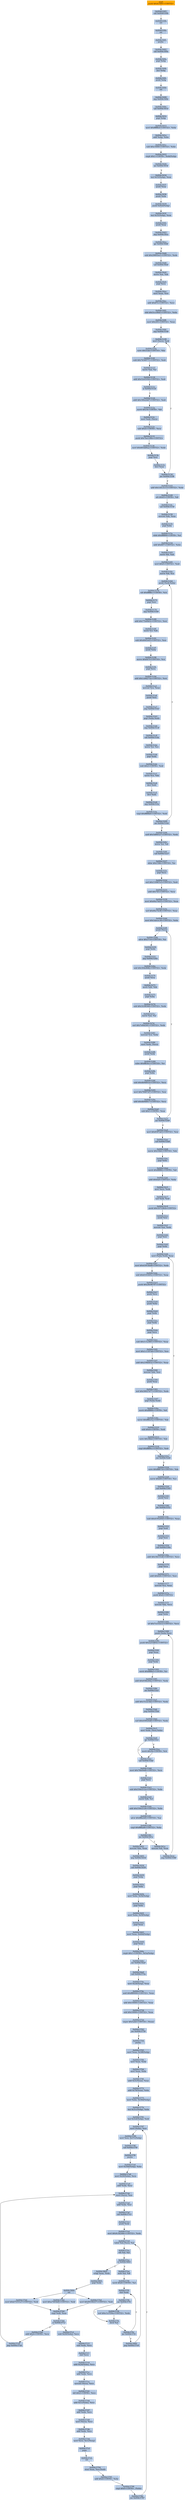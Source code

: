 digraph G {
node[shape=rectangle,style=filled,fillcolor=lightsteelblue,color=lightsteelblue]
bgcolor="transparent"
a0x00401000pushl_0x4c5001UINT32[label="start\npushl $0x4c5001<UINT32>",color="lightgrey",fillcolor="orange"];
a0x00401005call_0x0040100b[label="0x00401005\ncall 0x0040100b"];
a0x0040100bret[label="0x0040100b\nret"];
a0x0040100aret[label="0x0040100a\nret"];
a0x004c5001pusha_[label="0x004c5001\npusha "];
a0x004c5002call_0x004c500a[label="0x004c5002\ncall 0x004c500a"];
a0x004c500apopl_ebp[label="0x004c500a\npopl %ebp"];
a0x004c500bincl_ebp[label="0x004c500b\nincl %ebp"];
a0x004c500cpushl_ebp[label="0x004c500c\npushl %ebp"];
a0x004c500dret[label="0x004c500d\nret"];
a0x004c5008jmp_0x004c500e[label="0x004c5008\njmp 0x004c500e"];
a0x004c500ecall_0x004c5014[label="0x004c500e\ncall 0x004c5014"];
a0x004c5014popl_ebp[label="0x004c5014\npopl %ebp"];
a0x004c5015movl_0xffffffedUINT32_ebx[label="0x004c5015\nmovl $0xffffffed<UINT32>, %ebx"];
a0x004c501aaddl_ebp_ebx[label="0x004c501a\naddl %ebp, %ebx"];
a0x004c501csubl_0xc5000UINT32_ebx[label="0x004c501c\nsubl $0xc5000<UINT32>, %ebx"];
a0x004c5022cmpb_0x1UINT8_0x4debp_[label="0x004c5022\ncmpb $0x1<UINT8>, 0x4d(%ebp)"];
a0x004c5026jne_0x004c5034[label="0x004c5026\njne 0x004c5034"];
a0x004c5034leal_0x53ebp__eax[label="0x004c5034\nleal 0x53(%ebp), %eax"];
a0x004c5037pushl_eax[label="0x004c5037\npushl %eax"];
a0x004c5038pushl_ebx[label="0x004c5038\npushl %ebx"];
a0x004c5039pushl_0x9edebp_[label="0x004c5039\npushl 0x9ed(%ebp)"];
a0x004c503fleal_0x35ebp__eax[label="0x004c503f\nleal 0x35(%ebp), %eax"];
a0x004c5042pushl_eax[label="0x004c5042\npushl %eax"];
a0x004c5043jmp_0x004c50ca[label="0x004c5043\njmp 0x004c50ca"];
a0x004c50cajge_0x004c50d6[label="0x004c50ca\njge 0x004c50d6"];
a0x004c50d0subl_0x29893ee1UINT32_edx[label="0x004c50d0\nsubl $0x29893ee1<UINT32>, %edx"];
a0x004c50d6call_0x004c50e6[label="0x004c50d6\ncall 0x004c50e6"];
a0x004c50e6movw_ax_dx[label="0x004c50e6\nmovw %ax, %dx"];
a0x004c50e9popl_ecx[label="0x004c50e9\npopl %ecx"];
a0x004c50eamovl_eax_esi[label="0x004c50ea\nmovl %eax, %esi"];
a0x004c50ecaddl_0x87eUINT32_ecx[label="0x004c50ec\naddl $0x87e<UINT32>, %ecx"];
a0x004c50f2sbbl_0x5ccc0645UINT32_ebx[label="0x004c50f2\nsbbl $0x5ccc0645<UINT32>, %ebx"];
a0x004c50f8movl_0x205UINT32_eax[label="0x004c50f8\nmovl $0x205<UINT32>, %eax"];
a0x004c50fdjmp_0x004c5108[label="0x004c50fd\njmp 0x004c5108"];
a0x004c5108movl_ecx__edi[label="0x004c5108\nmovl (%ecx), %edi"];
a0x004c510axorw_0x5cbbUINT16_bx[label="0x004c510a\nxorw $0x5cbb<UINT16>, %bx"];
a0x004c510fsubl_0x74349771UINT32_edi[label="0x004c510f\nsubl $0x74349771<UINT32>, %edi"];
a0x004c5115movw_ax_si[label="0x004c5115\nmovw %ax, %si"];
a0x004c5118addl_0x52ef1956UINT32_edi[label="0x004c5118\naddl $0x52ef1956<UINT32>, %edi"];
a0x004c511ejs_0x004c5124[label="0x004c511e\njs 0x004c5124"];
a0x004c5124addl_0x180a2dd7UINT32_edi[label="0x004c5124\naddl $0x180a2dd7<UINT32>, %edi"];
a0x004c512amovb_0x34UINT8_bl[label="0x004c512a\nmovb $0x34<UINT8>, %bl"];
a0x004c512cmovl_edi_ecx_[label="0x004c512c\nmovl %edi, (%ecx)"];
a0x004c512esubl_0x4UINT8_ecx[label="0x004c512e\nsubl $0x4<UINT8>, %ecx"];
a0x004c5131pushl_0x7ba1c89eUINT32[label="0x004c5131\npushl $0x7ba1c89e<UINT32>"];
a0x004c5136movl_0x665dd0aaUINT32_edx[label="0x004c5136\nmovl $0x665dd0aa<UINT32>, %edx"];
a0x004c513bpopl_esi[label="0x004c513b\npopl %esi"];
a0x004c513cdecl_eax[label="0x004c513c\ndecl %eax"];
a0x004c513djne_0x004c5108[label="0x004c513d\njne 0x004c5108"];
a0x004c5143addl_0x1d5c3c13UINT32_edx[label="0x004c5143\naddl $0x1d5c3c13<UINT32>, %edx"];
a0x004c5149orb_0x63UINT8_dl[label="0x004c5149\norb $0x63<UINT8>, %dl"];
a0x004c514ccall_0x004c5156[label="0x004c514c\ncall 0x004c5156"];
a0x004c5156movzwl_dx_eax[label="0x004c5156\nmovzwl %dx, %eax"];
a0x004c5159popl_ebx[label="0x004c5159\npopl %ebx"];
a0x004c515asbbb_0xffffff90UINT8_al[label="0x004c515a\nsbbb $0xffffff90<UINT8>, %al"];
a0x004c515daddl_0x807UINT32_ebx[label="0x004c515d\naddl $0x807<UINT32>, %ebx"];
a0x004c5163movb_bl_ah[label="0x004c5163\nmovb %bl, %ah"];
a0x004c5165movl_0x0UINT32_edi[label="0x004c5165\nmovl $0x0<UINT32>, %edi"];
a0x004c516amovw_di_cx[label="0x004c516a\nmovw %di, %cx"];
a0x004c516dpushl_ediebx_[label="0x004c516d\npushl (%edi,%ebx)"];
a0x004c5170orb_0xffffffecUINT8_ch[label="0x004c5170\norb $0xffffffec<UINT8>, %ch"];
a0x004c5173popl_esi[label="0x004c5173\npopl %esi"];
a0x004c5174jmp_0x004c5189[label="0x004c5174\njmp 0x004c5189"];
a0x004c5189addl_0x77b49b5cUINT32_esi[label="0x004c5189\naddl $0x77b49b5c<UINT32>, %esi"];
a0x004c518fmovb_cl_dh[label="0x004c518f\nmovb %cl, %dh"];
a0x004c5191subl_0x4645e65UINT32_esi[label="0x004c5191\nsubl $0x4645e65<UINT32>, %esi"];
a0x004c5197pushl_ebx[label="0x004c5197\npushl %ebx"];
a0x004c5198movw_0x647fUINT16_cx[label="0x004c5198\nmovw $0x647f<UINT16>, %cx"];
a0x004c519cpopl_ecx[label="0x004c519c\npopl %ecx"];
a0x004c519daddl_0x1a9d273aUINT32_esi[label="0x004c519d\naddl $0x1a9d273a<UINT32>, %esi"];
a0x004c51a3movswl_cx_eax[label="0x004c51a3\nmovswl %cx, %eax"];
a0x004c51a6pushl_esi[label="0x004c51a6\npushl %esi"];
a0x004c51a7jmp_0x004c51b3[label="0x004c51a7\njmp 0x004c51b3"];
a0x004c51b3popl_ebxedi_[label="0x004c51b3\npopl (%ebx,%edi)"];
a0x004c51b6jmp_0x004c51c8[label="0x004c51b6\njmp 0x004c51c8"];
a0x004c51c8call_0x004c51da[label="0x004c51c8\ncall 0x004c51da"];
a0x004c51damovw_si_cx[label="0x004c51da\nmovw %si, %cx"];
a0x004c51ddpopl_edx[label="0x004c51dd\npopl %edx"];
a0x004c51desubl_0x2UINT8_edi[label="0x004c51de\nsubl $0x2<UINT8>, %edi"];
a0x004c51e1movw_cx_dx[label="0x004c51e1\nmovw %cx, %dx"];
a0x004c51e4decl_edi[label="0x004c51e4\ndecl %edi"];
a0x004c51e5decl_edi[label="0x004c51e5\ndecl %edi"];
a0x004c51e6jmp_0x004c51fa[label="0x004c51e6\njmp 0x004c51fa"];
a0x004c51facmpl_0xfffff8b0UINT32_edi[label="0x004c51fa\ncmpl $0xfffff8b0<UINT32>, %edi"];
a0x004c5200jne_0x004c516d[label="0x004c5200\njne 0x004c516d"];
a0x004c5206andl_0x5df84527UINT32_edx[label="0x004c5206\nandl $0x5df84527<UINT32>, %edx"];
a0x004c520cmovw_si_di[label="0x004c520c\nmovw %si, %di"];
a0x004c520fcall_0x004c5227[label="0x004c520f\ncall 0x004c5227"];
a0x004c5227sbbw_0x1586UINT16_si[label="0x004c5227\nsbbw $0x1586<UINT16>, %si"];
a0x004c522cpopl_ecx[label="0x004c522c\npopl %ecx"];
a0x004c522dxorl_0x110967e3UINT32_edi[label="0x004c522d\nxorl $0x110967e3<UINT32>, %edi"];
a0x004c5233addl_0x745UINT32_ecx[label="0x004c5233\naddl $0x745<UINT32>, %ecx"];
a0x004c5239movl_0x66a74d55UINT32_eax[label="0x004c5239\nmovl $0x66a74d55<UINT32>, %eax"];
a0x004c523exorl_0x66a74cf8UINT32_eax[label="0x004c523e\nxorl $0x66a74cf8<UINT32>, %eax"];
a0x004c5244movl_0x3abcec36UINT32_ebx[label="0x004c5244\nmovl $0x3abcec36<UINT32>, %ebx"];
a0x004c5249pushl_ecx_[label="0x004c5249\npushl (%ecx)"];
a0x004c524badcw_0x3710UINT16_si[label="0x004c524b\nadcw $0x3710<UINT16>, %si"];
a0x004c5250popl_edx[label="0x004c5250\npopl %edx"];
a0x004c5251jmp_0x004c526a[label="0x004c5251\njmp 0x004c526a"];
a0x004c526asubl_0x304ef68bUINT32_edx[label="0x004c526a\nsubl $0x304ef68b<UINT32>, %edx"];
a0x004c5270pushl_ecx[label="0x004c5270\npushl %ecx"];
a0x004c5271movb_dh_bh[label="0x004c5271\nmovb %dh, %bh"];
a0x004c5273popl_ebx[label="0x004c5273\npopl %ebx"];
a0x004c5274subl_0x1b3f8368UINT32_edx[label="0x004c5274\nsubl $0x1b3f8368<UINT32>, %edx"];
a0x004c527amovw_ax_si[label="0x004c527a\nmovw %ax, %si"];
a0x004c527dxorl_0x7e84d381UINT32_edx[label="0x004c527d\nxorl $0x7e84d381<UINT32>, %edx"];
a0x004c5283movswl_cx_ebx[label="0x004c5283\nmovswl %cx, %ebx"];
a0x004c5286movl_edx_ecx_[label="0x004c5286\nmovl %edx, (%ecx)"];
a0x004c5288pushl_edx[label="0x004c5288\npushl %edx"];
a0x004c5289subw_0xffffc8ccUINT16_si[label="0x004c5289\nsubw $0xffffc8cc<UINT16>, %si"];
a0x004c528epopl_ebx[label="0x004c528e\npopl %ebx"];
a0x004c528fsubl_0x4b94f01bUINT32_ecx[label="0x004c528f\nsubl $0x4b94f01b<UINT32>, %ecx"];
a0x004c5295movl_0x790872f7UINT32_esi[label="0x004c5295\nmovl $0x790872f7<UINT32>, %esi"];
a0x004c529aaddl_0x4b94f017UINT32_ecx[label="0x004c529a\naddl $0x4b94f017<UINT32>, %ecx"];
a0x004c52a0subl_0x1UINT8_eax[label="0x004c52a0\nsubl $0x1<UINT8>, %eax"];
a0x004c52a3jne_0x004c5249[label="0x004c52a3\njne 0x004c5249"];
a0x004c52a9movl_0x8397a63UINT32_esi[label="0x004c52a9\nmovl $0x8397a63<UINT32>, %esi"];
a0x004c52aecall_0x004c52b8[label="0x004c52ae\ncall 0x004c52b8"];
a0x004c52b8movw_0x10b6UINT16_dx[label="0x004c52b8\nmovw $0x10b6<UINT16>, %dx"];
a0x004c52bcpopl_ebx[label="0x004c52bc\npopl %ebx"];
a0x004c52bdmovb_0xffffff82UINT8_dl[label="0x004c52bd\nmovb $0xffffff82<UINT8>, %dl"];
a0x004c52bfaddl_0x6a6UINT32_ebx[label="0x004c52bf\naddl $0x6a6<UINT32>, %ebx"];
a0x004c52c5movl_ecx_edx[label="0x004c52c5\nmovl %ecx, %edx"];
a0x004c52c7xorl_edi_edi[label="0x004c52c7\nxorl %edi, %edi"];
a0x004c52c9pushl_0x1b7128cbUINT32[label="0x004c52c9\npushl $0x1b7128cb<UINT32>"];
a0x004c52cepushl_esi[label="0x004c52ce\npushl %esi"];
a0x004c52cfmovswl_ax_edx[label="0x004c52cf\nmovswl %ax, %edx"];
a0x004c52d2popl_esi[label="0x004c52d2\npopl %esi"];
a0x004c52d3popl_edx[label="0x004c52d3\npopl %edx"];
a0x004c52d4movl_ebxedi__eax[label="0x004c52d4\nmovl (%ebx,%edi), %eax"];
a0x004c52d7movl_0x43914bd8UINT32_edx[label="0x004c52d7\nmovl $0x43914bd8<UINT32>, %edx"];
a0x004c52dcsubl_0x6101605cUINT32_eax[label="0x004c52dc\nsubl $0x6101605c<UINT32>, %eax"];
a0x004c52e2pushl_0x28e96797UINT32[label="0x004c52e2\npushl $0x28e96797<UINT32>"];
a0x004c52e7pushl_ecx[label="0x004c52e7\npushl %ecx"];
a0x004c52e8pushl_ebx[label="0x004c52e8\npushl %ebx"];
a0x004c52e9popl_edx[label="0x004c52e9\npopl %edx"];
a0x004c52eapopl_edx[label="0x004c52ea\npopl %edx"];
a0x004c52ebpopl_ecx[label="0x004c52eb\npopl %ecx"];
a0x004c52ecsubl_0x1c1a3f65UINT32_eax[label="0x004c52ec\nsubl $0x1c1a3f65<UINT32>, %eax"];
a0x004c52f2movl_0x1c1187ddUINT32_esi[label="0x004c52f2\nmovl $0x1c1187dd<UINT32>, %esi"];
a0x004c52f7addl_0x239bf43aUINT32_eax[label="0x004c52f7\naddl $0x239bf43a<UINT32>, %eax"];
a0x004c52fdmovzwl_dx_esi[label="0x004c52fd\nmovzwl %dx, %esi"];
a0x004c5300pushl_eax[label="0x004c5300\npushl %eax"];
a0x004c5301xorl_0x58027d77UINT32_edx[label="0x004c5301\nxorl $0x58027d77<UINT32>, %edx"];
a0x004c5307popl_ebxedi_[label="0x004c5307\npopl (%ebx,%edi)"];
a0x004c530amovb_0xfffffff4UINT8_dl[label="0x004c530a\nmovb $0xfffffff4<UINT8>, %dl"];
a0x004c530cmovw_0xffffee5aUINT16_dx[label="0x004c530c\nmovw $0xffffee5a<UINT16>, %dx"];
a0x004c5310subl_0x4UINT8_edi[label="0x004c5310\nsubl $0x4<UINT8>, %edi"];
a0x004c5313xorw_0x38bdUINT16_dx[label="0x004c5313\nxorw $0x38bd<UINT16>, %dx"];
a0x004c5318cmpl_0xfffff9ccUINT32_edi[label="0x004c5318\ncmpl $0xfffff9cc<UINT32>, %edi"];
a0x004c531ejne_0x004c52d4[label="0x004c531e\njne 0x004c52d4"];
a0x004c5324xorw_0xffff875fUINT16_dx[label="0x004c5324\nxorw $0xffff875f<UINT16>, %dx"];
a0x004c5329movw_0x69UINT16_cx[label="0x004c5329\nmovw $0x69<UINT16>, %cx"];
a0x004c532dcall_0x004c5345[label="0x004c532d\ncall 0x004c5345"];
a0x004c5345pushl_esi[label="0x004c5345\npushl %esi"];
a0x004c5346jbe_0x004c5352[label="0x004c5346\njbe 0x004c5352"];
a0x004c534csubl_0x4195e950UINT32_eax[label="0x004c534c\nsubl $0x4195e950<UINT32>, %eax"];
a0x004c5352popl_edi[label="0x004c5352\npopl %edi"];
a0x004c5353popl_esi[label="0x004c5353\npopl %esi"];
a0x004c5354call_0x004c536a[label="0x004c5354\ncall 0x004c536a"];
a0x004c536aaddl_0x1fb131d6UINT32_ecx[label="0x004c536a\naddl $0x1fb131d6<UINT32>, %ecx"];
a0x004c5370popl_ecx[label="0x004c5370\npopl %ecx"];
a0x004c5371addl_0x626UINT32_esi[label="0x004c5371\naddl $0x626<UINT32>, %esi"];
a0x004c5377movswl_cx_eax[label="0x004c5377\nmovswl %cx, %eax"];
a0x004c537apushl_0x0UINT32[label="0x004c537a\npushl $0x0<UINT32>"];
a0x004c537fmovzwl_dx_ecx[label="0x004c537f\nmovzwl %dx, %ecx"];
a0x004c5382popl_ebx[label="0x004c5382\npopl %ebx"];
a0x004c5383orl_0x7ce31b12UINT32_ecx[label="0x004c5383\norl $0x7ce31b12<UINT32>, %ecx"];
a0x004c5389pushl_ebxesi_[label="0x004c5389\npushl (%ebx,%esi)"];
a0x004c538cpushl_0x2a53d65eUINT32[label="0x004c538c\npushl $0x2a53d65e<UINT32>"];
a0x004c5391popl_eax[label="0x004c5391\npopl %eax"];
a0x004c5392popl_edx[label="0x004c5392\npopl %edx"];
a0x004c5393movb_0xffffffa5UINT8_cl[label="0x004c5393\nmovb $0xffffffa5<UINT8>, %cl"];
a0x004c5395addl_0x658b284aUINT32_edx[label="0x004c5395\naddl $0x658b284a<UINT32>, %edx"];
a0x004c539bjne_0x004c53a5[label="0x004c539b\njne 0x004c53a5"];
a0x004c53a5addl_0x15c2e3bbUINT32_edx[label="0x004c53a5\naddl $0x15c2e3bb<UINT32>, %edx"];
a0x004c53abjmp_0x004c53bd[label="0x004c53ab\njmp 0x004c53bd"];
a0x004c53bdxorl_0x430020d8UINT32_edx[label="0x004c53bd\nxorl $0x430020d8<UINT32>, %edx"];
a0x004c53c3movl_edx_esiebx_[label="0x004c53c3\nmovl %edx, (%esi,%ebx)"];
a0x004c53c6jge_0x004c53ce[label="0x004c53c6\njge 0x004c53ce"];
a0x004c53cecall_0x004c53dd[label="0x004c53ce\ncall 0x004c53dd"];
a0x004c53ddmovl_0x78b09dffUINT32_ecx[label="0x004c53dd\nmovl $0x78b09dff<UINT32>, %ecx"];
a0x004c53e2popl_ecx[label="0x004c53e2\npopl %ecx"];
a0x004c53e3subl_0x556e212aUINT32_ebx[label="0x004c53e3\nsubl $0x556e212a<UINT32>, %ebx"];
a0x004c53e9movb_dh_cl[label="0x004c53e9\nmovb %dh, %cl"];
a0x004c53ebaddl_0x556e2126UINT32_ebx[label="0x004c53eb\naddl $0x556e2126<UINT32>, %ebx"];
a0x004c53f1adcw_0xffffa2d0UINT16_ax[label="0x004c53f1\nadcw $0xffffa2d0<UINT16>, %ax"];
a0x004c53f6cmpl_0xfffffad8UINT32_ebx[label="0x004c53f6\ncmpl $0xfffffad8<UINT32>, %ebx"];
a0x004c53fcjne_0x004c541a[label="0x004c53fc\njne 0x004c541a"];
a0x004c541amovzwl_di_eax[label="0x004c541a\nmovzwl %di, %eax"];
a0x004c541djmp_0x004c5389[label="0x004c541d\njmp 0x004c5389"];
a0x004c53ccmovb_0x3bUINT8_ch[label="0x004c53cc\nmovb $0x3b<UINT8>, %ch"];
a0x004c5402movzwl_bx_eax[label="0x004c5402\nmovzwl %bx, %eax"];
a0x004c5405jmp_0x004c5434[label="0x004c5405\njmp 0x004c5434"];
a0x004c5434call_0x004c5439[label="0x004c5434\ncall 0x004c5439"];
a0x004c5439popl_ebp[label="0x004c5439\npopl %ebp"];
a0x004c543apopl_ebx[label="0x004c543a\npopl %ebx"];
a0x004c543bmovl_ebx_0x5bebp_[label="0x004c543b\nmovl %ebx, 0x5b(%ebp)"];
a0x004c543epopl_ebx[label="0x004c543e\npopl %ebx"];
a0x004c543fmovl_ebx_0x5febp_[label="0x004c543f\nmovl %ebx, 0x5f(%ebp)"];
a0x004c5442popl_eax[label="0x004c5442\npopl %eax"];
a0x004c5443movl_eax_0x40debp_[label="0x004c5443\nmovl %eax, 0x40d(%ebp)"];
a0x004c5449popl_eax[label="0x004c5449\npopl %eax"];
a0x004c544acmpb_0x1UINT8_0x5aebp_[label="0x004c544a\ncmpb $0x1<UINT8>, 0x5a(%ebp)"];
a0x004c544ejne_0x004c54a9[label="0x004c544e\njne 0x004c54a9"];
a0x004c54a9call_0x004c574a[label="0x004c54a9\ncall 0x004c574a"];
a0x004c574amovl_0x24esp__eax[label="0x004c574a\nmovl 0x24(%esp), %eax"];
a0x004c574eandl_0xffff0000UINT32_eax[label="0x004c574e\nandl $0xffff0000<UINT32>, %eax"];
a0x004c5753addl_0x10000UINT32_eax[label="0x004c5753\naddl $0x10000<UINT32>, %eax"];
a0x004c5758subl_0x10000UINT32_eax[label="0x004c5758\nsubl $0x10000<UINT32>, %eax"];
a0x004c575dcmpw_0x5a4dUINT16_eax_[label="0x004c575d\ncmpw $0x5a4d<UINT16>, (%eax)"];
a0x004c5762jne_0x004c5758[label="0x004c5762\njne 0x004c5758"];
a0x004c5764pusha_[label="0x004c5764\npusha "];
a0x004c5765movl_eax_0x3f8ebp_[label="0x004c5765\nmovl %eax, 0x3f8(%ebp)"];
a0x004c576bmovl_eax_edx[label="0x004c576b\nmovl %eax, %edx"];
a0x004c576dmovl_eax_ebx[label="0x004c576d\nmovl %eax, %ebx"];
a0x004c576faddl_0x3ceax__eax[label="0x004c576f\naddl 0x3c(%eax), %eax"];
a0x004c5772addl_0x78eax__ebx[label="0x004c5772\naddl 0x78(%eax), %ebx"];
a0x004c5775movl_ebx_0x30debp_[label="0x004c5775\nmovl %ebx, 0x30d(%ebp)"];
a0x004c577bleal_0x3ccebp__ebx[label="0x004c577b\nleal 0x3cc(%ebp), %ebx"];
a0x004c5781leal_0x3e4ebp__edi[label="0x004c5781\nleal 0x3e4(%ebp), %edi"];
a0x004c5787movl_ebx__esi[label="0x004c5787\nmovl (%ebx), %esi"];
a0x004c5789movl_esi_0x37cebp_[label="0x004c5789\nmovl %esi, 0x37c(%ebp)"];
a0x004c578fcall_0x004c579f[label="0x004c578f\ncall 0x004c579f"];
a0x004c579fpusha_[label="0x004c579f\npusha "];
a0x004c57a0movl_0x30debp__ebx[label="0x004c57a0\nmovl 0x30d(%ebp), %ebx"];
a0x004c57a6movl_0x20ebx__ecx[label="0x004c57a6\nmovl 0x20(%ebx), %ecx"];
a0x004c57a9addl_edx_ecx[label="0x004c57a9\naddl %edx, %ecx"];
a0x004c57abmovl_ecx__esi[label="0x004c57ab\nmovl (%ecx), %esi"];
a0x004c57adaddl_edx_esi[label="0x004c57ad\naddl %edx, %esi"];
a0x004c57afcall_0x004c57e3[label="0x004c57af\ncall 0x004c57e3"];
a0x004c57e3pushl_edx[label="0x004c57e3\npushl %edx"];
a0x004c57e4movl_0x9c3b248eUINT32_edx[label="0x004c57e4\nmovl $0x9c3b248e<UINT32>, %edx"];
a0x004c57e9lodsb_ds_esi__al[label="0x004c57e9\nlodsb %ds:(%esi), %al"];
a0x004c57eaorb_al_al[label="0x004c57ea\norb %al, %al"];
a0x004c57ecje_0x004c5802[label="0x004c57ec\nje 0x004c5802"];
a0x004c57eexorb_al_dl[label="0x004c57ee\nxorb %al, %dl"];
a0x004c57f0movb_0x8UINT8_al[label="0x004c57f0\nmovb $0x8<UINT8>, %al"];
a0x004c57f2shrl_edx[label="0x004c57f2\nshrl %edx"];
a0x004c57f4jae_0x004c57fc[label="0x004c57f4\njae 0x004c57fc"];
a0x004c57f6xorl_0xc1a7f39aUINT32_edx[label="0x004c57f6\nxorl $0xc1a7f39a<UINT32>, %edx"];
a0x004c57fcdecb_al[label="0x004c57fc\ndecb %al"];
a0x004c57fejne_0x004c57f2[label="0x004c57fe\njne 0x004c57f2"];
a0x004c5800jmp_0x004c57e9[label="0x004c5800\njmp 0x004c57e9"];
a0x004c5802xchgl_eax_edx[label="0x004c5802\nxchgl %eax, %edx"];
a0x004c5803popl_edx[label="0x004c5803\npopl %edx"];
a0x004c5804ret[label="0x004c5804\nret"];
a0x004c57b4movl_0xb72551a7UINT32_edi[label="0x004c57b4\nmovl $0xb72551a7<UINT32>, %edi"];
a0x004c57b9cmpl_edi_eax[label="0x004c57b9\ncmpl %edi, %eax"];
a0x004c57bbje_0x004c57c2[label="0x004c57bb\nje 0x004c57c2"];
a0x004c57bdaddl_0x4UINT8_ecx[label="0x004c57bd\naddl $0x4<UINT8>, %ecx"];
a0x004c57c0jmp_0x004c57ab[label="0x004c57c0\njmp 0x004c57ab"];
a0x004c57c2subl_0x20ebx__ecx[label="0x004c57c2\nsubl 0x20(%ebx), %ecx"];
a0x004c57c5subl_edx_ecx[label="0x004c57c5\nsubl %edx, %ecx"];
a0x004c57c7shrl_ecx[label="0x004c57c7\nshrl %ecx"];
a0x004c57c9addl_0x24ebx__ecx[label="0x004c57c9\naddl 0x24(%ebx), %ecx"];
a0x004c57ccaddl_edx_ecx[label="0x004c57cc\naddl %edx, %ecx"];
a0x004c57cemovzwl_ecx__ecx[label="0x004c57ce\nmovzwl (%ecx), %ecx"];
a0x004c57d1shll_0x2UINT8_ecx[label="0x004c57d1\nshll $0x2<UINT8>, %ecx"];
a0x004c57d4addl_0x1cebx__ecx[label="0x004c57d4\naddl 0x1c(%ebx), %ecx"];
a0x004c57d7addl_edx_ecx[label="0x004c57d7\naddl %edx, %ecx"];
a0x004c57d9movl_ecx__ecx[label="0x004c57d9\nmovl (%ecx), %ecx"];
a0x004c57dbaddl_edx_ecx[label="0x004c57db\naddl %edx, %ecx"];
a0x004c57ddmovl_ecx_0x1cesp_[label="0x004c57dd\nmovl %ecx, 0x1c(%esp)"];
a0x004c57e1popa_[label="0x004c57e1\npopa "];
a0x004c57e2ret[label="0x004c57e2\nret"];
a0x004c5794stosl_eax_es_edi_[label="0x004c5794\nstosl %eax, %es:(%edi)"];
a0x004c5795addl_0x4UINT8_ebx[label="0x004c5795\naddl $0x4<UINT8>, %ebx"];
a0x004c5798cmpl_0x0UINT8_ebx_[label="0x004c5798\ncmpl $0x0<UINT8>, (%ebx)"];
a0x004c579bjne_0x004c5787[label="0x004c579b\njne 0x004c5787"];
a0x004c57b4movl_0xa7493bf0UINT32_edi[label="0x004c57b4\nmovl $0xa7493bf0<UINT32>, %edi"];
a0x004c57b4movl_0x90190257UINT32_edi[label="0x004c57b4\nmovl $0x90190257<UINT32>, %edi"];
a0x00401000pushl_0x4c5001UINT32 -> a0x00401005call_0x0040100b [color="#000000"];
a0x00401005call_0x0040100b -> a0x0040100bret [color="#000000"];
a0x0040100bret -> a0x0040100aret [color="#000000"];
a0x0040100aret -> a0x004c5001pusha_ [color="#000000"];
a0x004c5001pusha_ -> a0x004c5002call_0x004c500a [color="#000000"];
a0x004c5002call_0x004c500a -> a0x004c500apopl_ebp [color="#000000"];
a0x004c500apopl_ebp -> a0x004c500bincl_ebp [color="#000000"];
a0x004c500bincl_ebp -> a0x004c500cpushl_ebp [color="#000000"];
a0x004c500cpushl_ebp -> a0x004c500dret [color="#000000"];
a0x004c500dret -> a0x004c5008jmp_0x004c500e [color="#000000"];
a0x004c5008jmp_0x004c500e -> a0x004c500ecall_0x004c5014 [color="#000000"];
a0x004c500ecall_0x004c5014 -> a0x004c5014popl_ebp [color="#000000"];
a0x004c5014popl_ebp -> a0x004c5015movl_0xffffffedUINT32_ebx [color="#000000"];
a0x004c5015movl_0xffffffedUINT32_ebx -> a0x004c501aaddl_ebp_ebx [color="#000000"];
a0x004c501aaddl_ebp_ebx -> a0x004c501csubl_0xc5000UINT32_ebx [color="#000000"];
a0x004c501csubl_0xc5000UINT32_ebx -> a0x004c5022cmpb_0x1UINT8_0x4debp_ [color="#000000"];
a0x004c5022cmpb_0x1UINT8_0x4debp_ -> a0x004c5026jne_0x004c5034 [color="#000000"];
a0x004c5026jne_0x004c5034 -> a0x004c5034leal_0x53ebp__eax [color="#000000",label="T"];
a0x004c5034leal_0x53ebp__eax -> a0x004c5037pushl_eax [color="#000000"];
a0x004c5037pushl_eax -> a0x004c5038pushl_ebx [color="#000000"];
a0x004c5038pushl_ebx -> a0x004c5039pushl_0x9edebp_ [color="#000000"];
a0x004c5039pushl_0x9edebp_ -> a0x004c503fleal_0x35ebp__eax [color="#000000"];
a0x004c503fleal_0x35ebp__eax -> a0x004c5042pushl_eax [color="#000000"];
a0x004c5042pushl_eax -> a0x004c5043jmp_0x004c50ca [color="#000000"];
a0x004c5043jmp_0x004c50ca -> a0x004c50cajge_0x004c50d6 [color="#000000"];
a0x004c50cajge_0x004c50d6 -> a0x004c50d0subl_0x29893ee1UINT32_edx [color="#000000",label="F"];
a0x004c50d0subl_0x29893ee1UINT32_edx -> a0x004c50d6call_0x004c50e6 [color="#000000"];
a0x004c50d6call_0x004c50e6 -> a0x004c50e6movw_ax_dx [color="#000000"];
a0x004c50e6movw_ax_dx -> a0x004c50e9popl_ecx [color="#000000"];
a0x004c50e9popl_ecx -> a0x004c50eamovl_eax_esi [color="#000000"];
a0x004c50eamovl_eax_esi -> a0x004c50ecaddl_0x87eUINT32_ecx [color="#000000"];
a0x004c50ecaddl_0x87eUINT32_ecx -> a0x004c50f2sbbl_0x5ccc0645UINT32_ebx [color="#000000"];
a0x004c50f2sbbl_0x5ccc0645UINT32_ebx -> a0x004c50f8movl_0x205UINT32_eax [color="#000000"];
a0x004c50f8movl_0x205UINT32_eax -> a0x004c50fdjmp_0x004c5108 [color="#000000"];
a0x004c50fdjmp_0x004c5108 -> a0x004c5108movl_ecx__edi [color="#000000"];
a0x004c5108movl_ecx__edi -> a0x004c510axorw_0x5cbbUINT16_bx [color="#000000"];
a0x004c510axorw_0x5cbbUINT16_bx -> a0x004c510fsubl_0x74349771UINT32_edi [color="#000000"];
a0x004c510fsubl_0x74349771UINT32_edi -> a0x004c5115movw_ax_si [color="#000000"];
a0x004c5115movw_ax_si -> a0x004c5118addl_0x52ef1956UINT32_edi [color="#000000"];
a0x004c5118addl_0x52ef1956UINT32_edi -> a0x004c511ejs_0x004c5124 [color="#000000"];
a0x004c511ejs_0x004c5124 -> a0x004c5124addl_0x180a2dd7UINT32_edi [color="#000000",label="T"];
a0x004c5124addl_0x180a2dd7UINT32_edi -> a0x004c512amovb_0x34UINT8_bl [color="#000000"];
a0x004c512amovb_0x34UINT8_bl -> a0x004c512cmovl_edi_ecx_ [color="#000000"];
a0x004c512cmovl_edi_ecx_ -> a0x004c512esubl_0x4UINT8_ecx [color="#000000"];
a0x004c512esubl_0x4UINT8_ecx -> a0x004c5131pushl_0x7ba1c89eUINT32 [color="#000000"];
a0x004c5131pushl_0x7ba1c89eUINT32 -> a0x004c5136movl_0x665dd0aaUINT32_edx [color="#000000"];
a0x004c5136movl_0x665dd0aaUINT32_edx -> a0x004c513bpopl_esi [color="#000000"];
a0x004c513bpopl_esi -> a0x004c513cdecl_eax [color="#000000"];
a0x004c513cdecl_eax -> a0x004c513djne_0x004c5108 [color="#000000"];
a0x004c513djne_0x004c5108 -> a0x004c5108movl_ecx__edi [color="#000000",label="T"];
a0x004c513djne_0x004c5108 -> a0x004c5143addl_0x1d5c3c13UINT32_edx [color="#000000",label="F"];
a0x004c5143addl_0x1d5c3c13UINT32_edx -> a0x004c5149orb_0x63UINT8_dl [color="#000000"];
a0x004c5149orb_0x63UINT8_dl -> a0x004c514ccall_0x004c5156 [color="#000000"];
a0x004c514ccall_0x004c5156 -> a0x004c5156movzwl_dx_eax [color="#000000"];
a0x004c5156movzwl_dx_eax -> a0x004c5159popl_ebx [color="#000000"];
a0x004c5159popl_ebx -> a0x004c515asbbb_0xffffff90UINT8_al [color="#000000"];
a0x004c515asbbb_0xffffff90UINT8_al -> a0x004c515daddl_0x807UINT32_ebx [color="#000000"];
a0x004c515daddl_0x807UINT32_ebx -> a0x004c5163movb_bl_ah [color="#000000"];
a0x004c5163movb_bl_ah -> a0x004c5165movl_0x0UINT32_edi [color="#000000"];
a0x004c5165movl_0x0UINT32_edi -> a0x004c516amovw_di_cx [color="#000000"];
a0x004c516amovw_di_cx -> a0x004c516dpushl_ediebx_ [color="#000000"];
a0x004c516dpushl_ediebx_ -> a0x004c5170orb_0xffffffecUINT8_ch [color="#000000"];
a0x004c5170orb_0xffffffecUINT8_ch -> a0x004c5173popl_esi [color="#000000"];
a0x004c5173popl_esi -> a0x004c5174jmp_0x004c5189 [color="#000000"];
a0x004c5174jmp_0x004c5189 -> a0x004c5189addl_0x77b49b5cUINT32_esi [color="#000000"];
a0x004c5189addl_0x77b49b5cUINT32_esi -> a0x004c518fmovb_cl_dh [color="#000000"];
a0x004c518fmovb_cl_dh -> a0x004c5191subl_0x4645e65UINT32_esi [color="#000000"];
a0x004c5191subl_0x4645e65UINT32_esi -> a0x004c5197pushl_ebx [color="#000000"];
a0x004c5197pushl_ebx -> a0x004c5198movw_0x647fUINT16_cx [color="#000000"];
a0x004c5198movw_0x647fUINT16_cx -> a0x004c519cpopl_ecx [color="#000000"];
a0x004c519cpopl_ecx -> a0x004c519daddl_0x1a9d273aUINT32_esi [color="#000000"];
a0x004c519daddl_0x1a9d273aUINT32_esi -> a0x004c51a3movswl_cx_eax [color="#000000"];
a0x004c51a3movswl_cx_eax -> a0x004c51a6pushl_esi [color="#000000"];
a0x004c51a6pushl_esi -> a0x004c51a7jmp_0x004c51b3 [color="#000000"];
a0x004c51a7jmp_0x004c51b3 -> a0x004c51b3popl_ebxedi_ [color="#000000"];
a0x004c51b3popl_ebxedi_ -> a0x004c51b6jmp_0x004c51c8 [color="#000000"];
a0x004c51b6jmp_0x004c51c8 -> a0x004c51c8call_0x004c51da [color="#000000"];
a0x004c51c8call_0x004c51da -> a0x004c51damovw_si_cx [color="#000000"];
a0x004c51damovw_si_cx -> a0x004c51ddpopl_edx [color="#000000"];
a0x004c51ddpopl_edx -> a0x004c51desubl_0x2UINT8_edi [color="#000000"];
a0x004c51desubl_0x2UINT8_edi -> a0x004c51e1movw_cx_dx [color="#000000"];
a0x004c51e1movw_cx_dx -> a0x004c51e4decl_edi [color="#000000"];
a0x004c51e4decl_edi -> a0x004c51e5decl_edi [color="#000000"];
a0x004c51e5decl_edi -> a0x004c51e6jmp_0x004c51fa [color="#000000"];
a0x004c51e6jmp_0x004c51fa -> a0x004c51facmpl_0xfffff8b0UINT32_edi [color="#000000"];
a0x004c51facmpl_0xfffff8b0UINT32_edi -> a0x004c5200jne_0x004c516d [color="#000000"];
a0x004c5200jne_0x004c516d -> a0x004c516dpushl_ediebx_ [color="#000000",label="T"];
a0x004c5200jne_0x004c516d -> a0x004c5206andl_0x5df84527UINT32_edx [color="#000000",label="F"];
a0x004c5206andl_0x5df84527UINT32_edx -> a0x004c520cmovw_si_di [color="#000000"];
a0x004c520cmovw_si_di -> a0x004c520fcall_0x004c5227 [color="#000000"];
a0x004c520fcall_0x004c5227 -> a0x004c5227sbbw_0x1586UINT16_si [color="#000000"];
a0x004c5227sbbw_0x1586UINT16_si -> a0x004c522cpopl_ecx [color="#000000"];
a0x004c522cpopl_ecx -> a0x004c522dxorl_0x110967e3UINT32_edi [color="#000000"];
a0x004c522dxorl_0x110967e3UINT32_edi -> a0x004c5233addl_0x745UINT32_ecx [color="#000000"];
a0x004c5233addl_0x745UINT32_ecx -> a0x004c5239movl_0x66a74d55UINT32_eax [color="#000000"];
a0x004c5239movl_0x66a74d55UINT32_eax -> a0x004c523exorl_0x66a74cf8UINT32_eax [color="#000000"];
a0x004c523exorl_0x66a74cf8UINT32_eax -> a0x004c5244movl_0x3abcec36UINT32_ebx [color="#000000"];
a0x004c5244movl_0x3abcec36UINT32_ebx -> a0x004c5249pushl_ecx_ [color="#000000"];
a0x004c5249pushl_ecx_ -> a0x004c524badcw_0x3710UINT16_si [color="#000000"];
a0x004c524badcw_0x3710UINT16_si -> a0x004c5250popl_edx [color="#000000"];
a0x004c5250popl_edx -> a0x004c5251jmp_0x004c526a [color="#000000"];
a0x004c5251jmp_0x004c526a -> a0x004c526asubl_0x304ef68bUINT32_edx [color="#000000"];
a0x004c526asubl_0x304ef68bUINT32_edx -> a0x004c5270pushl_ecx [color="#000000"];
a0x004c5270pushl_ecx -> a0x004c5271movb_dh_bh [color="#000000"];
a0x004c5271movb_dh_bh -> a0x004c5273popl_ebx [color="#000000"];
a0x004c5273popl_ebx -> a0x004c5274subl_0x1b3f8368UINT32_edx [color="#000000"];
a0x004c5274subl_0x1b3f8368UINT32_edx -> a0x004c527amovw_ax_si [color="#000000"];
a0x004c527amovw_ax_si -> a0x004c527dxorl_0x7e84d381UINT32_edx [color="#000000"];
a0x004c527dxorl_0x7e84d381UINT32_edx -> a0x004c5283movswl_cx_ebx [color="#000000"];
a0x004c5283movswl_cx_ebx -> a0x004c5286movl_edx_ecx_ [color="#000000"];
a0x004c5286movl_edx_ecx_ -> a0x004c5288pushl_edx [color="#000000"];
a0x004c5288pushl_edx -> a0x004c5289subw_0xffffc8ccUINT16_si [color="#000000"];
a0x004c5289subw_0xffffc8ccUINT16_si -> a0x004c528epopl_ebx [color="#000000"];
a0x004c528epopl_ebx -> a0x004c528fsubl_0x4b94f01bUINT32_ecx [color="#000000"];
a0x004c528fsubl_0x4b94f01bUINT32_ecx -> a0x004c5295movl_0x790872f7UINT32_esi [color="#000000"];
a0x004c5295movl_0x790872f7UINT32_esi -> a0x004c529aaddl_0x4b94f017UINT32_ecx [color="#000000"];
a0x004c529aaddl_0x4b94f017UINT32_ecx -> a0x004c52a0subl_0x1UINT8_eax [color="#000000"];
a0x004c52a0subl_0x1UINT8_eax -> a0x004c52a3jne_0x004c5249 [color="#000000"];
a0x004c52a3jne_0x004c5249 -> a0x004c5249pushl_ecx_ [color="#000000",label="T"];
a0x004c52a3jne_0x004c5249 -> a0x004c52a9movl_0x8397a63UINT32_esi [color="#000000",label="F"];
a0x004c52a9movl_0x8397a63UINT32_esi -> a0x004c52aecall_0x004c52b8 [color="#000000"];
a0x004c52aecall_0x004c52b8 -> a0x004c52b8movw_0x10b6UINT16_dx [color="#000000"];
a0x004c52b8movw_0x10b6UINT16_dx -> a0x004c52bcpopl_ebx [color="#000000"];
a0x004c52bcpopl_ebx -> a0x004c52bdmovb_0xffffff82UINT8_dl [color="#000000"];
a0x004c52bdmovb_0xffffff82UINT8_dl -> a0x004c52bfaddl_0x6a6UINT32_ebx [color="#000000"];
a0x004c52bfaddl_0x6a6UINT32_ebx -> a0x004c52c5movl_ecx_edx [color="#000000"];
a0x004c52c5movl_ecx_edx -> a0x004c52c7xorl_edi_edi [color="#000000"];
a0x004c52c7xorl_edi_edi -> a0x004c52c9pushl_0x1b7128cbUINT32 [color="#000000"];
a0x004c52c9pushl_0x1b7128cbUINT32 -> a0x004c52cepushl_esi [color="#000000"];
a0x004c52cepushl_esi -> a0x004c52cfmovswl_ax_edx [color="#000000"];
a0x004c52cfmovswl_ax_edx -> a0x004c52d2popl_esi [color="#000000"];
a0x004c52d2popl_esi -> a0x004c52d3popl_edx [color="#000000"];
a0x004c52d3popl_edx -> a0x004c52d4movl_ebxedi__eax [color="#000000"];
a0x004c52d4movl_ebxedi__eax -> a0x004c52d7movl_0x43914bd8UINT32_edx [color="#000000"];
a0x004c52d7movl_0x43914bd8UINT32_edx -> a0x004c52dcsubl_0x6101605cUINT32_eax [color="#000000"];
a0x004c52dcsubl_0x6101605cUINT32_eax -> a0x004c52e2pushl_0x28e96797UINT32 [color="#000000"];
a0x004c52e2pushl_0x28e96797UINT32 -> a0x004c52e7pushl_ecx [color="#000000"];
a0x004c52e7pushl_ecx -> a0x004c52e8pushl_ebx [color="#000000"];
a0x004c52e8pushl_ebx -> a0x004c52e9popl_edx [color="#000000"];
a0x004c52e9popl_edx -> a0x004c52eapopl_edx [color="#000000"];
a0x004c52eapopl_edx -> a0x004c52ebpopl_ecx [color="#000000"];
a0x004c52ebpopl_ecx -> a0x004c52ecsubl_0x1c1a3f65UINT32_eax [color="#000000"];
a0x004c52ecsubl_0x1c1a3f65UINT32_eax -> a0x004c52f2movl_0x1c1187ddUINT32_esi [color="#000000"];
a0x004c52f2movl_0x1c1187ddUINT32_esi -> a0x004c52f7addl_0x239bf43aUINT32_eax [color="#000000"];
a0x004c52f7addl_0x239bf43aUINT32_eax -> a0x004c52fdmovzwl_dx_esi [color="#000000"];
a0x004c52fdmovzwl_dx_esi -> a0x004c5300pushl_eax [color="#000000"];
a0x004c5300pushl_eax -> a0x004c5301xorl_0x58027d77UINT32_edx [color="#000000"];
a0x004c5301xorl_0x58027d77UINT32_edx -> a0x004c5307popl_ebxedi_ [color="#000000"];
a0x004c5307popl_ebxedi_ -> a0x004c530amovb_0xfffffff4UINT8_dl [color="#000000"];
a0x004c530amovb_0xfffffff4UINT8_dl -> a0x004c530cmovw_0xffffee5aUINT16_dx [color="#000000"];
a0x004c530cmovw_0xffffee5aUINT16_dx -> a0x004c5310subl_0x4UINT8_edi [color="#000000"];
a0x004c5310subl_0x4UINT8_edi -> a0x004c5313xorw_0x38bdUINT16_dx [color="#000000"];
a0x004c5313xorw_0x38bdUINT16_dx -> a0x004c5318cmpl_0xfffff9ccUINT32_edi [color="#000000"];
a0x004c5318cmpl_0xfffff9ccUINT32_edi -> a0x004c531ejne_0x004c52d4 [color="#000000"];
a0x004c531ejne_0x004c52d4 -> a0x004c52d4movl_ebxedi__eax [color="#000000",label="T"];
a0x004c531ejne_0x004c52d4 -> a0x004c5324xorw_0xffff875fUINT16_dx [color="#000000",label="F"];
a0x004c5324xorw_0xffff875fUINT16_dx -> a0x004c5329movw_0x69UINT16_cx [color="#000000"];
a0x004c5329movw_0x69UINT16_cx -> a0x004c532dcall_0x004c5345 [color="#000000"];
a0x004c532dcall_0x004c5345 -> a0x004c5345pushl_esi [color="#000000"];
a0x004c5345pushl_esi -> a0x004c5346jbe_0x004c5352 [color="#000000"];
a0x004c5346jbe_0x004c5352 -> a0x004c534csubl_0x4195e950UINT32_eax [color="#000000",label="F"];
a0x004c534csubl_0x4195e950UINT32_eax -> a0x004c5352popl_edi [color="#000000"];
a0x004c5352popl_edi -> a0x004c5353popl_esi [color="#000000"];
a0x004c5353popl_esi -> a0x004c5354call_0x004c536a [color="#000000"];
a0x004c5354call_0x004c536a -> a0x004c536aaddl_0x1fb131d6UINT32_ecx [color="#000000"];
a0x004c536aaddl_0x1fb131d6UINT32_ecx -> a0x004c5370popl_ecx [color="#000000"];
a0x004c5370popl_ecx -> a0x004c5371addl_0x626UINT32_esi [color="#000000"];
a0x004c5371addl_0x626UINT32_esi -> a0x004c5377movswl_cx_eax [color="#000000"];
a0x004c5377movswl_cx_eax -> a0x004c537apushl_0x0UINT32 [color="#000000"];
a0x004c537apushl_0x0UINT32 -> a0x004c537fmovzwl_dx_ecx [color="#000000"];
a0x004c537fmovzwl_dx_ecx -> a0x004c5382popl_ebx [color="#000000"];
a0x004c5382popl_ebx -> a0x004c5383orl_0x7ce31b12UINT32_ecx [color="#000000"];
a0x004c5383orl_0x7ce31b12UINT32_ecx -> a0x004c5389pushl_ebxesi_ [color="#000000"];
a0x004c5389pushl_ebxesi_ -> a0x004c538cpushl_0x2a53d65eUINT32 [color="#000000"];
a0x004c538cpushl_0x2a53d65eUINT32 -> a0x004c5391popl_eax [color="#000000"];
a0x004c5391popl_eax -> a0x004c5392popl_edx [color="#000000"];
a0x004c5392popl_edx -> a0x004c5393movb_0xffffffa5UINT8_cl [color="#000000"];
a0x004c5393movb_0xffffffa5UINT8_cl -> a0x004c5395addl_0x658b284aUINT32_edx [color="#000000"];
a0x004c5395addl_0x658b284aUINT32_edx -> a0x004c539bjne_0x004c53a5 [color="#000000"];
a0x004c539bjne_0x004c53a5 -> a0x004c53a5addl_0x15c2e3bbUINT32_edx [color="#000000",label="T"];
a0x004c53a5addl_0x15c2e3bbUINT32_edx -> a0x004c53abjmp_0x004c53bd [color="#000000"];
a0x004c53abjmp_0x004c53bd -> a0x004c53bdxorl_0x430020d8UINT32_edx [color="#000000"];
a0x004c53bdxorl_0x430020d8UINT32_edx -> a0x004c53c3movl_edx_esiebx_ [color="#000000"];
a0x004c53c3movl_edx_esiebx_ -> a0x004c53c6jge_0x004c53ce [color="#000000"];
a0x004c53c6jge_0x004c53ce -> a0x004c53cecall_0x004c53dd [color="#000000",label="T"];
a0x004c53cecall_0x004c53dd -> a0x004c53ddmovl_0x78b09dffUINT32_ecx [color="#000000"];
a0x004c53ddmovl_0x78b09dffUINT32_ecx -> a0x004c53e2popl_ecx [color="#000000"];
a0x004c53e2popl_ecx -> a0x004c53e3subl_0x556e212aUINT32_ebx [color="#000000"];
a0x004c53e3subl_0x556e212aUINT32_ebx -> a0x004c53e9movb_dh_cl [color="#000000"];
a0x004c53e9movb_dh_cl -> a0x004c53ebaddl_0x556e2126UINT32_ebx [color="#000000"];
a0x004c53ebaddl_0x556e2126UINT32_ebx -> a0x004c53f1adcw_0xffffa2d0UINT16_ax [color="#000000"];
a0x004c53f1adcw_0xffffa2d0UINT16_ax -> a0x004c53f6cmpl_0xfffffad8UINT32_ebx [color="#000000"];
a0x004c53f6cmpl_0xfffffad8UINT32_ebx -> a0x004c53fcjne_0x004c541a [color="#000000"];
a0x004c53fcjne_0x004c541a -> a0x004c541amovzwl_di_eax [color="#000000",label="T"];
a0x004c541amovzwl_di_eax -> a0x004c541djmp_0x004c5389 [color="#000000"];
a0x004c541djmp_0x004c5389 -> a0x004c5389pushl_ebxesi_ [color="#000000"];
a0x004c53c6jge_0x004c53ce -> a0x004c53ccmovb_0x3bUINT8_ch [color="#000000",label="F"];
a0x004c53ccmovb_0x3bUINT8_ch -> a0x004c53cecall_0x004c53dd [color="#000000"];
a0x004c53fcjne_0x004c541a -> a0x004c5402movzwl_bx_eax [color="#000000",label="F"];
a0x004c5402movzwl_bx_eax -> a0x004c5405jmp_0x004c5434 [color="#000000"];
a0x004c5405jmp_0x004c5434 -> a0x004c5434call_0x004c5439 [color="#000000"];
a0x004c5434call_0x004c5439 -> a0x004c5439popl_ebp [color="#000000"];
a0x004c5439popl_ebp -> a0x004c543apopl_ebx [color="#000000"];
a0x004c543apopl_ebx -> a0x004c543bmovl_ebx_0x5bebp_ [color="#000000"];
a0x004c543bmovl_ebx_0x5bebp_ -> a0x004c543epopl_ebx [color="#000000"];
a0x004c543epopl_ebx -> a0x004c543fmovl_ebx_0x5febp_ [color="#000000"];
a0x004c543fmovl_ebx_0x5febp_ -> a0x004c5442popl_eax [color="#000000"];
a0x004c5442popl_eax -> a0x004c5443movl_eax_0x40debp_ [color="#000000"];
a0x004c5443movl_eax_0x40debp_ -> a0x004c5449popl_eax [color="#000000"];
a0x004c5449popl_eax -> a0x004c544acmpb_0x1UINT8_0x5aebp_ [color="#000000"];
a0x004c544acmpb_0x1UINT8_0x5aebp_ -> a0x004c544ejne_0x004c54a9 [color="#000000"];
a0x004c544ejne_0x004c54a9 -> a0x004c54a9call_0x004c574a [color="#000000",label="T"];
a0x004c54a9call_0x004c574a -> a0x004c574amovl_0x24esp__eax [color="#000000"];
a0x004c574amovl_0x24esp__eax -> a0x004c574eandl_0xffff0000UINT32_eax [color="#000000"];
a0x004c574eandl_0xffff0000UINT32_eax -> a0x004c5753addl_0x10000UINT32_eax [color="#000000"];
a0x004c5753addl_0x10000UINT32_eax -> a0x004c5758subl_0x10000UINT32_eax [color="#000000"];
a0x004c5758subl_0x10000UINT32_eax -> a0x004c575dcmpw_0x5a4dUINT16_eax_ [color="#000000"];
a0x004c575dcmpw_0x5a4dUINT16_eax_ -> a0x004c5762jne_0x004c5758 [color="#000000"];
a0x004c5762jne_0x004c5758 -> a0x004c5764pusha_ [color="#000000",label="F"];
a0x004c5764pusha_ -> a0x004c5765movl_eax_0x3f8ebp_ [color="#000000"];
a0x004c5765movl_eax_0x3f8ebp_ -> a0x004c576bmovl_eax_edx [color="#000000"];
a0x004c576bmovl_eax_edx -> a0x004c576dmovl_eax_ebx [color="#000000"];
a0x004c576dmovl_eax_ebx -> a0x004c576faddl_0x3ceax__eax [color="#000000"];
a0x004c576faddl_0x3ceax__eax -> a0x004c5772addl_0x78eax__ebx [color="#000000"];
a0x004c5772addl_0x78eax__ebx -> a0x004c5775movl_ebx_0x30debp_ [color="#000000"];
a0x004c5775movl_ebx_0x30debp_ -> a0x004c577bleal_0x3ccebp__ebx [color="#000000"];
a0x004c577bleal_0x3ccebp__ebx -> a0x004c5781leal_0x3e4ebp__edi [color="#000000"];
a0x004c5781leal_0x3e4ebp__edi -> a0x004c5787movl_ebx__esi [color="#000000"];
a0x004c5787movl_ebx__esi -> a0x004c5789movl_esi_0x37cebp_ [color="#000000"];
a0x004c5789movl_esi_0x37cebp_ -> a0x004c578fcall_0x004c579f [color="#000000"];
a0x004c578fcall_0x004c579f -> a0x004c579fpusha_ [color="#000000"];
a0x004c579fpusha_ -> a0x004c57a0movl_0x30debp__ebx [color="#000000"];
a0x004c57a0movl_0x30debp__ebx -> a0x004c57a6movl_0x20ebx__ecx [color="#000000"];
a0x004c57a6movl_0x20ebx__ecx -> a0x004c57a9addl_edx_ecx [color="#000000"];
a0x004c57a9addl_edx_ecx -> a0x004c57abmovl_ecx__esi [color="#000000"];
a0x004c57abmovl_ecx__esi -> a0x004c57adaddl_edx_esi [color="#000000"];
a0x004c57adaddl_edx_esi -> a0x004c57afcall_0x004c57e3 [color="#000000"];
a0x004c57afcall_0x004c57e3 -> a0x004c57e3pushl_edx [color="#000000"];
a0x004c57e3pushl_edx -> a0x004c57e4movl_0x9c3b248eUINT32_edx [color="#000000"];
a0x004c57e4movl_0x9c3b248eUINT32_edx -> a0x004c57e9lodsb_ds_esi__al [color="#000000"];
a0x004c57e9lodsb_ds_esi__al -> a0x004c57eaorb_al_al [color="#000000"];
a0x004c57eaorb_al_al -> a0x004c57ecje_0x004c5802 [color="#000000"];
a0x004c57ecje_0x004c5802 -> a0x004c57eexorb_al_dl [color="#000000",label="F"];
a0x004c57eexorb_al_dl -> a0x004c57f0movb_0x8UINT8_al [color="#000000"];
a0x004c57f0movb_0x8UINT8_al -> a0x004c57f2shrl_edx [color="#000000"];
a0x004c57f2shrl_edx -> a0x004c57f4jae_0x004c57fc [color="#000000"];
a0x004c57f4jae_0x004c57fc -> a0x004c57f6xorl_0xc1a7f39aUINT32_edx [color="#000000",label="F"];
a0x004c57f6xorl_0xc1a7f39aUINT32_edx -> a0x004c57fcdecb_al [color="#000000"];
a0x004c57fcdecb_al -> a0x004c57fejne_0x004c57f2 [color="#000000"];
a0x004c57fejne_0x004c57f2 -> a0x004c57f2shrl_edx [color="#000000",label="T"];
a0x004c57f4jae_0x004c57fc -> a0x004c57fcdecb_al [color="#000000",label="T"];
a0x004c57fejne_0x004c57f2 -> a0x004c5800jmp_0x004c57e9 [color="#000000",label="F"];
a0x004c5800jmp_0x004c57e9 -> a0x004c57e9lodsb_ds_esi__al [color="#000000"];
a0x004c57ecje_0x004c5802 -> a0x004c5802xchgl_eax_edx [color="#000000",label="T"];
a0x004c5802xchgl_eax_edx -> a0x004c5803popl_edx [color="#000000"];
a0x004c5803popl_edx -> a0x004c5804ret [color="#000000"];
a0x004c5804ret -> a0x004c57b4movl_0xb72551a7UINT32_edi [color="#000000"];
a0x004c57b4movl_0xb72551a7UINT32_edi -> a0x004c57b9cmpl_edi_eax [color="#000000"];
a0x004c57b9cmpl_edi_eax -> a0x004c57bbje_0x004c57c2 [color="#000000"];
a0x004c57bbje_0x004c57c2 -> a0x004c57bdaddl_0x4UINT8_ecx [color="#000000",label="F"];
a0x004c57bdaddl_0x4UINT8_ecx -> a0x004c57c0jmp_0x004c57ab [color="#000000"];
a0x004c57c0jmp_0x004c57ab -> a0x004c57abmovl_ecx__esi [color="#000000"];
a0x004c57bbje_0x004c57c2 -> a0x004c57c2subl_0x20ebx__ecx [color="#000000",label="T"];
a0x004c57c2subl_0x20ebx__ecx -> a0x004c57c5subl_edx_ecx [color="#000000"];
a0x004c57c5subl_edx_ecx -> a0x004c57c7shrl_ecx [color="#000000"];
a0x004c57c7shrl_ecx -> a0x004c57c9addl_0x24ebx__ecx [color="#000000"];
a0x004c57c9addl_0x24ebx__ecx -> a0x004c57ccaddl_edx_ecx [color="#000000"];
a0x004c57ccaddl_edx_ecx -> a0x004c57cemovzwl_ecx__ecx [color="#000000"];
a0x004c57cemovzwl_ecx__ecx -> a0x004c57d1shll_0x2UINT8_ecx [color="#000000"];
a0x004c57d1shll_0x2UINT8_ecx -> a0x004c57d4addl_0x1cebx__ecx [color="#000000"];
a0x004c57d4addl_0x1cebx__ecx -> a0x004c57d7addl_edx_ecx [color="#000000"];
a0x004c57d7addl_edx_ecx -> a0x004c57d9movl_ecx__ecx [color="#000000"];
a0x004c57d9movl_ecx__ecx -> a0x004c57dbaddl_edx_ecx [color="#000000"];
a0x004c57dbaddl_edx_ecx -> a0x004c57ddmovl_ecx_0x1cesp_ [color="#000000"];
a0x004c57ddmovl_ecx_0x1cesp_ -> a0x004c57e1popa_ [color="#000000"];
a0x004c57e1popa_ -> a0x004c57e2ret [color="#000000"];
a0x004c57e2ret -> a0x004c5794stosl_eax_es_edi_ [color="#000000"];
a0x004c5794stosl_eax_es_edi_ -> a0x004c5795addl_0x4UINT8_ebx [color="#000000"];
a0x004c5795addl_0x4UINT8_ebx -> a0x004c5798cmpl_0x0UINT8_ebx_ [color="#000000"];
a0x004c5798cmpl_0x0UINT8_ebx_ -> a0x004c579bjne_0x004c5787 [color="#000000"];
a0x004c579bjne_0x004c5787 -> a0x004c5787movl_ebx__esi [color="#000000",label="T"];
a0x004c5804ret -> a0x004c57b4movl_0xa7493bf0UINT32_edi [color="#000000"];
a0x004c57b4movl_0xa7493bf0UINT32_edi -> a0x004c57b9cmpl_edi_eax [color="#000000"];
a0x004c5804ret -> a0x004c57b4movl_0x90190257UINT32_edi [color="#000000"];
a0x004c57b4movl_0x90190257UINT32_edi -> a0x004c57b9cmpl_edi_eax [color="#000000"];
}
